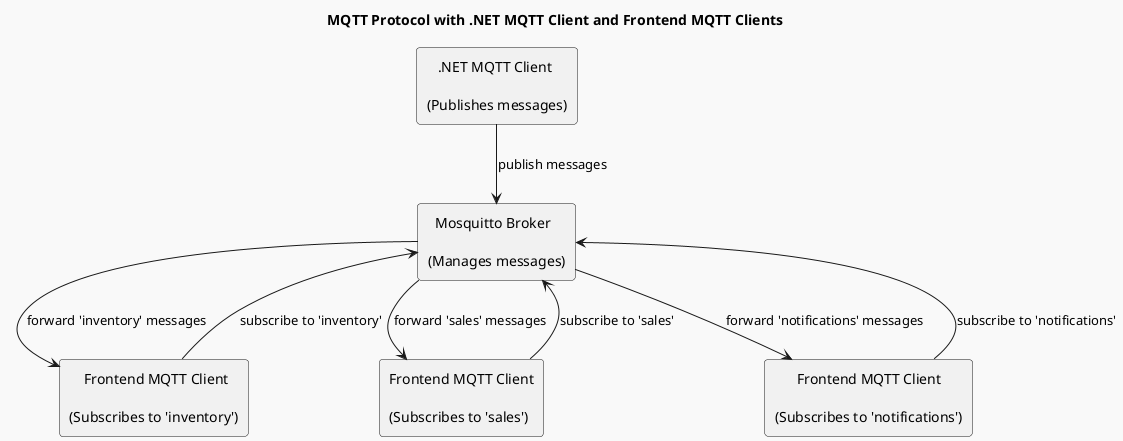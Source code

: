 ﻿
@startuml
!theme mars
title MQTT Protocol with .NET MQTT Client and Frontend MQTT Clients

rectangle "  Mosquitto Broker\n\n(Manages messages)" as Broker 
rectangle "   .NET MQTT Client\n\n(Publishes messages)" as Publisher 
rectangle "    Frontend MQTT Client\n\n(Subscribes to 'inventory')" as Subscriber1 
rectangle "Frontend MQTT Client\n\n(Subscribes to 'sales')" as Subscriber2 
rectangle "      Frontend MQTT Client\n\n(Subscribes to 'notifications')" as Subscriber3 

Publisher --> Broker : publish messages
Subscriber1 --> Broker : subscribe to 'inventory'
Subscriber2 --> Broker : subscribe to 'sales'
Subscriber3 --> Broker : subscribe to 'notifications'

Broker --> Subscriber1 : forward 'inventory' messages
Broker --> Subscriber2 : forward 'sales' messages
Broker --> Subscriber3 : forward 'notifications' messages

@enduml
